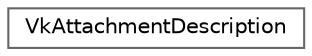 digraph "Graphical Class Hierarchy"
{
 // LATEX_PDF_SIZE
  bgcolor="transparent";
  edge [fontname=Helvetica,fontsize=10,labelfontname=Helvetica,labelfontsize=10];
  node [fontname=Helvetica,fontsize=10,shape=box,height=0.2,width=0.4];
  rankdir="LR";
  Node0 [id="Node000000",label="VkAttachmentDescription",height=0.2,width=0.4,color="grey40", fillcolor="white", style="filled",URL="$struct_vk_attachment_description.html",tooltip=" "];
}
